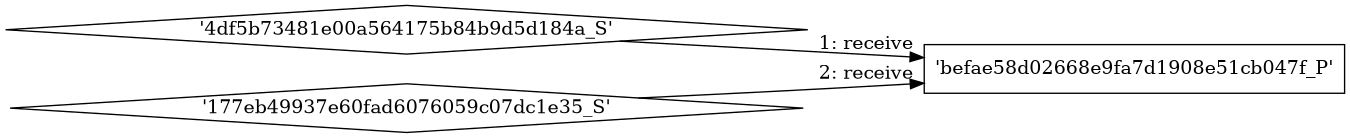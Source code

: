 digraph "D:\Learning\Paper\apt\基于CTI的攻击预警\Dataset\攻击图\ASGfromALLCTI\Vulnerability Spotlight Multiple vulnerabilities in AT&T Labs’ Xmill utility.dot" {
rankdir="LR"
size="9"
fixedsize="false"
splines="true"
nodesep=0.3
ranksep=0
fontsize=10
overlap="scalexy"
engine= "neato"
	"'befae58d02668e9fa7d1908e51cb047f_P'" [node_type=Process shape=box]
	"'4df5b73481e00a564175b84b9d5d184a_S'" [node_type=Socket shape=diamond]
	"'4df5b73481e00a564175b84b9d5d184a_S'" -> "'befae58d02668e9fa7d1908e51cb047f_P'" [label="1: receive"]
	"'befae58d02668e9fa7d1908e51cb047f_P'" [node_type=Process shape=box]
	"'177eb49937e60fad6076059c07dc1e35_S'" [node_type=Socket shape=diamond]
	"'177eb49937e60fad6076059c07dc1e35_S'" -> "'befae58d02668e9fa7d1908e51cb047f_P'" [label="2: receive"]
}
